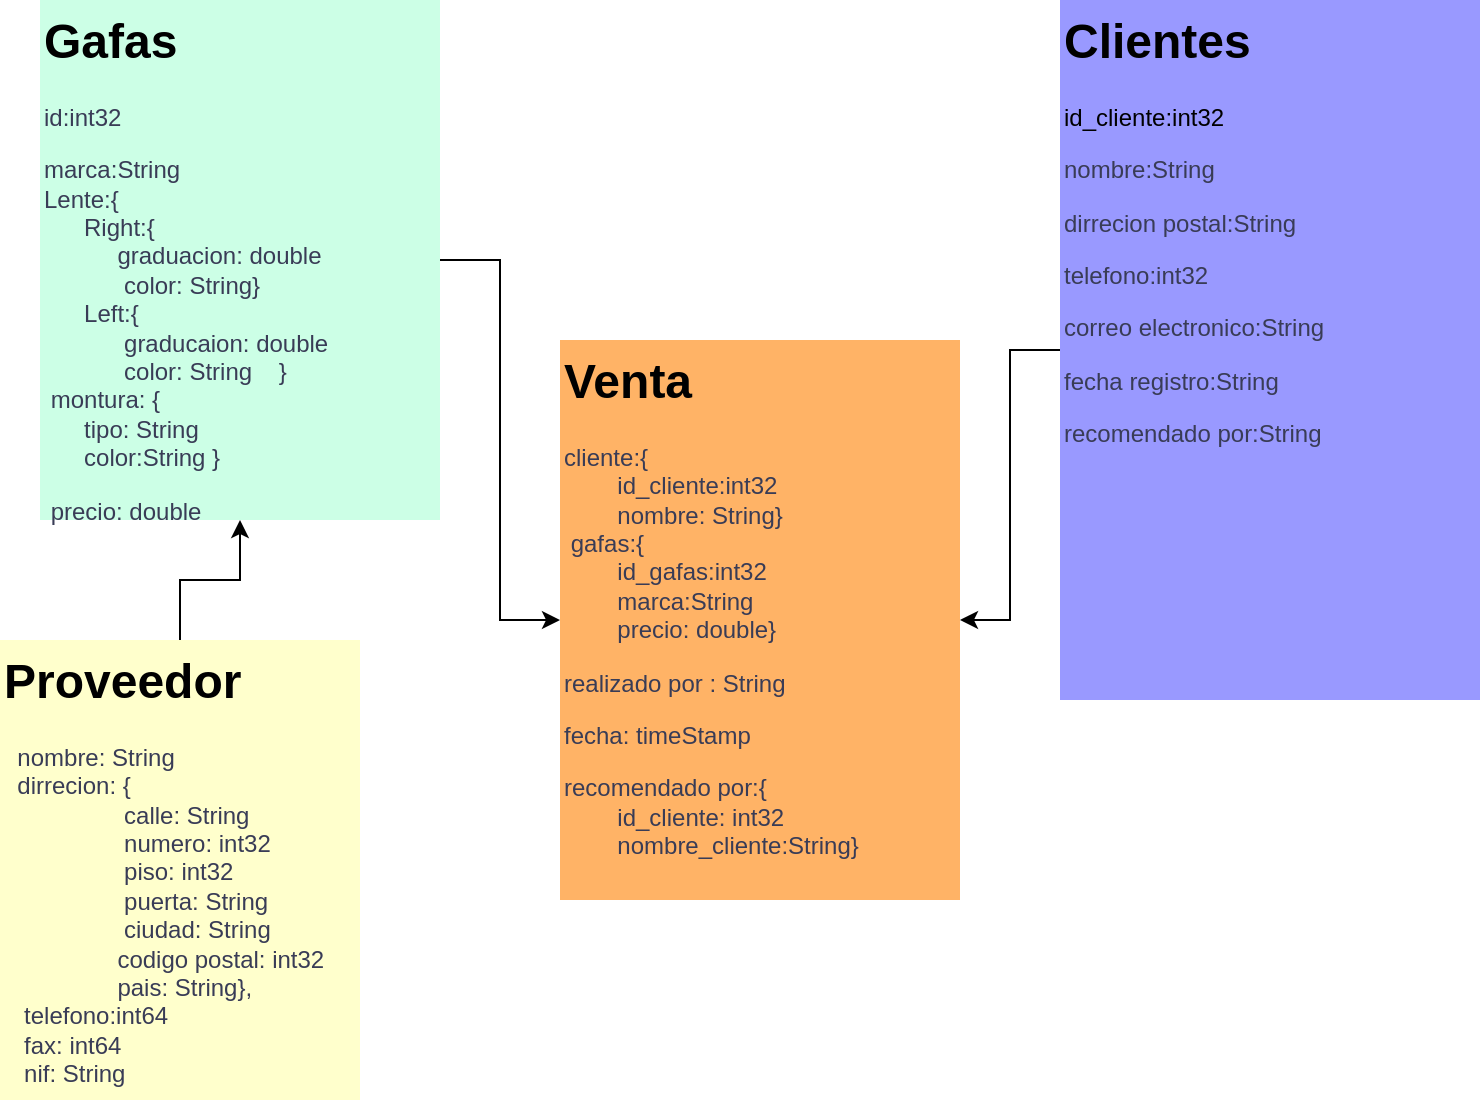 <mxfile version="24.7.1" type="device">
  <diagram name="Página-1" id="MatkJQD9R4HooHNJmUtw">
    <mxGraphModel dx="1290" dy="618" grid="1" gridSize="10" guides="1" tooltips="1" connect="1" arrows="1" fold="1" page="1" pageScale="1" pageWidth="827" pageHeight="1169" math="0" shadow="0">
      <root>
        <mxCell id="0" />
        <mxCell id="1" parent="0" />
        <mxCell id="Ju_BlCZelLr7WBIbb4b8-7" style="edgeStyle=orthogonalEdgeStyle;rounded=0;orthogonalLoop=1;jettySize=auto;html=1;" edge="1" parent="1" source="Ju_BlCZelLr7WBIbb4b8-1" target="Ju_BlCZelLr7WBIbb4b8-4">
          <mxGeometry relative="1" as="geometry" />
        </mxCell>
        <mxCell id="Ju_BlCZelLr7WBIbb4b8-1" value="&lt;h1 style=&quot;margin-top: 0px;&quot;&gt;Gafas&lt;/h1&gt;&lt;h1 style=&quot;color: rgb(57, 60, 86); margin-top: 0px;&quot;&gt;&lt;p style=&quot;font-size: 12px; font-weight: 400;&quot;&gt;id:int32&lt;/p&gt;&lt;p style=&quot;font-size: 12px; font-weight: 400;&quot;&gt;marca:&lt;span style=&quot;background-color: initial;&quot;&gt;String&amp;nbsp; &amp;nbsp; &amp;nbsp; &amp;nbsp; &amp;nbsp; &amp;nbsp; &amp;nbsp; &amp;nbsp; &amp;nbsp; &amp;nbsp; &amp;nbsp; &amp;nbsp; &amp;nbsp; &amp;nbsp; &amp;nbsp; &amp;nbsp; &lt;/span&gt;&lt;span style=&quot;background-color: initial;&quot;&gt;Lente:{&amp;nbsp; &amp;nbsp; &amp;nbsp; &amp;nbsp; &amp;nbsp; &amp;nbsp; &amp;nbsp; &amp;nbsp; &amp;nbsp; &amp;nbsp; &amp;nbsp; &amp;nbsp; &amp;nbsp; &amp;nbsp; &amp;nbsp; &amp;nbsp; &amp;nbsp; &amp;nbsp; &amp;nbsp; &amp;nbsp; &amp;nbsp; &amp;nbsp; &amp;nbsp; &amp;nbsp; &amp;nbsp; &amp;nbsp; &amp;nbsp;&amp;nbsp;&lt;/span&gt;&lt;span style=&quot;background-color: initial;&quot;&gt;Right:{&amp;nbsp; &amp;nbsp; &amp;nbsp; &amp;nbsp; &amp;nbsp; &amp;nbsp; &amp;nbsp; &amp;nbsp; &amp;nbsp; &amp;nbsp; &amp;nbsp; &amp;nbsp; &amp;nbsp; &amp;nbsp; &amp;nbsp; &amp;nbsp; &amp;nbsp; &amp;nbsp; &amp;nbsp; &amp;nbsp; &amp;nbsp; &amp;nbsp; &amp;nbsp; &amp;nbsp; &amp;nbsp; &amp;nbsp; &amp;nbsp;&lt;/span&gt;&lt;span style=&quot;background-color: initial;&quot;&gt;graduacion: double&amp;nbsp; &amp;nbsp; &amp;nbsp; &amp;nbsp; &amp;nbsp; &amp;nbsp; &amp;nbsp; &amp;nbsp; &amp;nbsp; &amp;nbsp; &amp;nbsp; &amp;nbsp; &amp;nbsp; &amp;nbsp; &amp;nbsp;&amp;nbsp;&lt;/span&gt;&lt;span style=&quot;background-color: initial;&quot;&gt;color: String}&amp;nbsp; &amp;nbsp; &amp;nbsp; &amp;nbsp; &amp;nbsp; &amp;nbsp; &amp;nbsp; &amp;nbsp; &amp;nbsp; &amp;nbsp; &amp;nbsp; &amp;nbsp; &amp;nbsp; &amp;nbsp; &amp;nbsp; &amp;nbsp; &lt;/span&gt;&lt;span style=&quot;background-color: initial;&quot;&gt;Left:{&amp;nbsp; &amp;nbsp; &amp;nbsp; &amp;nbsp; &amp;nbsp; &amp;nbsp; &amp;nbsp; &amp;nbsp; &amp;nbsp; &amp;nbsp; &amp;nbsp; &amp;nbsp; &amp;nbsp; &amp;nbsp; &amp;nbsp; &amp;nbsp; &amp;nbsp; &amp;nbsp; &amp;nbsp; &amp;nbsp; &amp;nbsp; &amp;nbsp; &amp;nbsp; &amp;nbsp; &amp;nbsp; &amp;nbsp; &amp;nbsp; &amp;nbsp; &amp;nbsp; &lt;/span&gt;&lt;span style=&quot;background-color: initial;&quot;&gt;graducaion: double&amp;nbsp; &amp;nbsp; &amp;nbsp; &amp;nbsp; &amp;nbsp; &amp;nbsp; &amp;nbsp; &amp;nbsp; &amp;nbsp; &amp;nbsp; &amp;nbsp; &amp;nbsp; &amp;nbsp; &amp;nbsp; &lt;/span&gt;&lt;span style=&quot;background-color: initial;&quot;&gt;color: String&amp;nbsp; &amp;nbsp; }&amp;nbsp; &amp;nbsp; &amp;nbsp; &amp;nbsp; &amp;nbsp; &amp;nbsp; &amp;nbsp; &amp;nbsp; &amp;nbsp; &amp;nbsp; &amp;nbsp;&lt;/span&gt;&lt;span style=&quot;background-color: initial;&quot;&gt;montura: {&amp;nbsp; &amp;nbsp; &amp;nbsp; &amp;nbsp; &amp;nbsp; &amp;nbsp; &amp;nbsp; &amp;nbsp; &amp;nbsp; &amp;nbsp; &amp;nbsp; &amp;nbsp; &amp;nbsp; &amp;nbsp; &amp;nbsp; &amp;nbsp; &amp;nbsp; &amp;nbsp; &amp;nbsp; &amp;nbsp; &amp;nbsp; &amp;nbsp; &amp;nbsp; &amp;nbsp; &lt;/span&gt;&lt;span style=&quot;background-color: initial;&quot;&gt;tipo: String&amp;nbsp; &amp;nbsp; &amp;nbsp; &amp;nbsp; &amp;nbsp; &amp;nbsp; &amp;nbsp; &amp;nbsp; &amp;nbsp; &amp;nbsp; &amp;nbsp; &amp;nbsp; &amp;nbsp; &amp;nbsp; &amp;nbsp; &amp;nbsp; &amp;nbsp; &amp;nbsp; &amp;nbsp; &amp;nbsp; &amp;nbsp; &lt;/span&gt;&lt;span style=&quot;background-color: initial;&quot;&gt;color:String }&lt;/span&gt;&lt;/p&gt;&lt;p style=&quot;font-size: 12px; font-weight: 400;&quot;&gt;&amp;nbsp;precio: double&lt;/p&gt;&lt;/h1&gt;" style="text;html=1;whiteSpace=wrap;overflow=hidden;rounded=0;fillColor=#CCFFE6;" vertex="1" parent="1">
          <mxGeometry x="60" y="30" width="200" height="260" as="geometry" />
        </mxCell>
        <mxCell id="Ju_BlCZelLr7WBIbb4b8-6" style="edgeStyle=orthogonalEdgeStyle;rounded=0;orthogonalLoop=1;jettySize=auto;html=1;" edge="1" parent="1" source="Ju_BlCZelLr7WBIbb4b8-2" target="Ju_BlCZelLr7WBIbb4b8-4">
          <mxGeometry relative="1" as="geometry" />
        </mxCell>
        <mxCell id="Ju_BlCZelLr7WBIbb4b8-2" value="&lt;h1 style=&quot;margin-top: 0px;&quot;&gt;Clientes&lt;/h1&gt;&lt;div&gt;id_cliente:int32&lt;/div&gt;&lt;div&gt;&lt;p style=&quot;color: rgb(57, 60, 86);&quot;&gt;nombre:String&lt;/p&gt;&lt;p style=&quot;color: rgb(57, 60, 86);&quot;&gt;dirrecion postal:&lt;span style=&quot;background-color: initial;&quot;&gt;String&lt;/span&gt;&lt;/p&gt;&lt;p style=&quot;color: rgb(57, 60, 86);&quot;&gt;telefono:int32&lt;/p&gt;&lt;p style=&quot;color: rgb(57, 60, 86);&quot;&gt;correo electronico:&lt;span style=&quot;background-color: initial;&quot;&gt;String&lt;/span&gt;&lt;/p&gt;&lt;p style=&quot;color: rgb(57, 60, 86);&quot;&gt;fecha registro:&lt;span style=&quot;background-color: initial;&quot;&gt;String&lt;/span&gt;&lt;/p&gt;&lt;p style=&quot;color: rgb(57, 60, 86);&quot;&gt;recomendado por:&lt;span style=&quot;background-color: initial;&quot;&gt;String&lt;/span&gt;&lt;/p&gt;&lt;/div&gt;" style="text;html=1;whiteSpace=wrap;overflow=hidden;rounded=0;fillColor=#9999FF;" vertex="1" parent="1">
          <mxGeometry x="570" y="30" width="210" height="350" as="geometry" />
        </mxCell>
        <mxCell id="Ju_BlCZelLr7WBIbb4b8-5" style="edgeStyle=orthogonalEdgeStyle;rounded=0;orthogonalLoop=1;jettySize=auto;html=1;" edge="1" parent="1" source="Ju_BlCZelLr7WBIbb4b8-3" target="Ju_BlCZelLr7WBIbb4b8-1">
          <mxGeometry relative="1" as="geometry" />
        </mxCell>
        <mxCell id="Ju_BlCZelLr7WBIbb4b8-3" value="&lt;h1 style=&quot;margin-top: 0px;&quot;&gt;Proveedor&lt;/h1&gt;&lt;p&gt;&lt;span style=&quot;background-color: initial;&quot;&gt;&amp;nbsp;&amp;nbsp;&lt;/span&gt;&lt;span style=&quot;background-color: initial; color: rgb(57, 60, 86);&quot;&gt;nombre: String&amp;nbsp; &amp;nbsp; &amp;nbsp; &amp;nbsp; &amp;nbsp; &amp;nbsp; &amp;nbsp; &amp;nbsp; &amp;nbsp; &amp;nbsp; &amp;nbsp; &amp;nbsp; &amp;nbsp; &amp;nbsp; &amp;nbsp; &lt;/span&gt;&lt;span style=&quot;background-color: initial; color: rgb(57, 60, 86);&quot;&gt;dirrecion: {&amp;nbsp; &amp;nbsp; &amp;nbsp; &amp;nbsp; &amp;nbsp; &amp;nbsp; &amp;nbsp; &amp;nbsp; &amp;nbsp; &amp;nbsp; &amp;nbsp; &amp;nbsp; &amp;nbsp; &amp;nbsp; &amp;nbsp; &amp;nbsp; &amp;nbsp; &amp;nbsp; &amp;nbsp; &amp;nbsp; &amp;nbsp; &amp;nbsp; &amp;nbsp; &amp;nbsp; &amp;nbsp; &amp;nbsp;&amp;nbsp;&lt;/span&gt;&lt;span style=&quot;background-color: initial; color: rgb(57, 60, 86);&quot;&gt;calle: String&amp;nbsp; &amp;nbsp; &amp;nbsp; &amp;nbsp; &amp;nbsp; &amp;nbsp; &amp;nbsp; &amp;nbsp; &amp;nbsp; &amp;nbsp; &amp;nbsp; &amp;nbsp; &amp;nbsp; &amp;nbsp; &amp;nbsp; &amp;nbsp; &amp;nbsp;&amp;nbsp;&lt;/span&gt;&lt;span style=&quot;background-color: initial; color: rgb(57, 60, 86);&quot;&gt;numero: int32&amp;nbsp; &amp;nbsp; &amp;nbsp; &amp;nbsp; &amp;nbsp; &amp;nbsp; &amp;nbsp; &amp;nbsp; &amp;nbsp; &amp;nbsp; &amp;nbsp; &amp;nbsp; &amp;nbsp; &amp;nbsp; &amp;nbsp; &amp;nbsp;&amp;nbsp;&lt;/span&gt;&lt;span style=&quot;background-color: initial; color: rgb(57, 60, 86);&quot;&gt;piso: int32&amp;nbsp; &amp;nbsp; &amp;nbsp; &amp;nbsp; &amp;nbsp; &amp;nbsp; &amp;nbsp; &amp;nbsp; &amp;nbsp; &amp;nbsp; &amp;nbsp; &amp;nbsp; &amp;nbsp; &amp;nbsp; &amp;nbsp; &amp;nbsp; &amp;nbsp; &amp;nbsp;&amp;nbsp;&lt;/span&gt;&lt;span style=&quot;background-color: initial; color: rgb(57, 60, 86);&quot;&gt;puerta: String&amp;nbsp; &amp;nbsp; &amp;nbsp; &amp;nbsp; &amp;nbsp; &amp;nbsp; &amp;nbsp; &amp;nbsp; &amp;nbsp; &amp;nbsp; &amp;nbsp; &amp;nbsp; &amp;nbsp; &amp;nbsp; &amp;nbsp; &amp;nbsp;&amp;nbsp;&lt;/span&gt;&lt;span style=&quot;background-color: initial; color: rgb(57, 60, 86);&quot;&gt;ciudad: String&amp;nbsp; &amp;nbsp; &amp;nbsp; &amp;nbsp; &amp;nbsp; &amp;nbsp; &amp;nbsp; &amp;nbsp; &amp;nbsp; &amp;nbsp; &amp;nbsp; &amp;nbsp; &amp;nbsp; &amp;nbsp; &amp;nbsp; &amp;nbsp;&lt;/span&gt;&lt;span style=&quot;background-color: initial; color: rgb(57, 60, 86);&quot;&gt;codigo postal: int32&amp;nbsp; &amp;nbsp; &amp;nbsp; &amp;nbsp; &amp;nbsp; &amp;nbsp; &amp;nbsp; &amp;nbsp; &amp;nbsp; &amp;nbsp; &amp;nbsp; &amp;nbsp;&lt;/span&gt;&lt;span style=&quot;background-color: initial; color: rgb(57, 60, 86);&quot;&gt;pais: String&lt;/span&gt;&lt;span style=&quot;background-color: initial; color: rgb(57, 60, 86);&quot;&gt;},&amp;nbsp; &amp;nbsp; &amp;nbsp; &amp;nbsp; &amp;nbsp; &amp;nbsp; &amp;nbsp; &amp;nbsp; &amp;nbsp; &amp;nbsp;&lt;/span&gt;&lt;span style=&quot;background-color: initial; color: rgb(57, 60, 86);&quot;&gt;telefono:int64&amp;nbsp; &amp;nbsp; &amp;nbsp; &amp;nbsp; &amp;nbsp; &amp;nbsp; &amp;nbsp; &amp;nbsp; &amp;nbsp; &amp;nbsp; &amp;nbsp; &amp;nbsp; &amp;nbsp; &amp;nbsp; &amp;nbsp; &amp;nbsp;&lt;/span&gt;&lt;span style=&quot;background-color: initial; color: rgb(57, 60, 86);&quot;&gt;fax: int64&amp;nbsp; &amp;nbsp; &amp;nbsp; &amp;nbsp; &amp;nbsp; &amp;nbsp; &amp;nbsp; &amp;nbsp; &amp;nbsp; &amp;nbsp; &amp;nbsp; &amp;nbsp; &amp;nbsp; &amp;nbsp; &amp;nbsp; &amp;nbsp; &amp;nbsp; &amp;nbsp; &amp;nbsp; &amp;nbsp;&lt;/span&gt;&lt;span style=&quot;background-color: initial; color: rgb(57, 60, 86);&quot;&gt;nif: String&amp;nbsp;&lt;/span&gt;&lt;span style=&quot;background-color: initial;&quot;&gt;&lt;br&gt;&lt;/span&gt;&lt;/p&gt;" style="text;html=1;whiteSpace=wrap;overflow=hidden;rounded=0;fillColor=#FFFFCC;" vertex="1" parent="1">
          <mxGeometry x="40" y="350" width="180" height="230" as="geometry" />
        </mxCell>
        <mxCell id="Ju_BlCZelLr7WBIbb4b8-4" value="&lt;h1 style=&quot;margin-top: 0px;&quot;&gt;Venta&amp;nbsp;&lt;/h1&gt;&lt;p style=&quot;color: rgb(57, 60, 86);&quot;&gt;cliente:{&amp;nbsp; &amp;nbsp; &amp;nbsp; &amp;nbsp; &amp;nbsp; &amp;nbsp; &amp;nbsp; &amp;nbsp; &amp;nbsp; &amp;nbsp; &amp;nbsp; &amp;nbsp; &amp;nbsp; &lt;span style=&quot;white-space: pre;&quot;&gt;&#x9;&lt;/span&gt;&lt;span style=&quot;background-color: initial;&quot;&gt;id_cliente:int32&amp;nbsp; &amp;nbsp; &amp;nbsp; &amp;nbsp; &amp;nbsp;&lt;span style=&quot;white-space: pre;&quot;&gt;&#x9;&lt;/span&gt;&lt;/span&gt;&lt;span style=&quot;background-color: initial;&quot;&gt;nombre: String}&amp;nbsp; &amp;nbsp; &amp;nbsp; &amp;nbsp; &amp;nbsp; &amp;nbsp; &amp;nbsp; &amp;nbsp; &amp;nbsp;gafas:{&amp;nbsp;&lt;span style=&quot;white-space: pre;&quot;&gt;&#x9;&lt;/span&gt;&amp;nbsp; &amp;nbsp; &amp;nbsp; &amp;nbsp; &amp;nbsp; &amp;nbsp; &amp;nbsp; &amp;nbsp; &amp;nbsp; &amp;nbsp; &amp;nbsp; &amp;nbsp; &amp;nbsp; &amp;nbsp;&lt;span style=&quot;white-space: pre;&quot;&gt;&#x9;&lt;/span&gt;id_gafas:int32&amp;nbsp; &amp;nbsp; &amp;nbsp; &amp;nbsp; &amp;nbsp; &amp;nbsp; &amp;nbsp; &lt;span style=&quot;white-space: pre;&quot;&gt;&#x9;&lt;/span&gt;&lt;/span&gt;&lt;span style=&quot;background-color: initial;&quot;&gt;marca:&lt;/span&gt;&lt;span style=&quot;background-color: initial;&quot;&gt;String&amp;nbsp; &amp;nbsp; &amp;nbsp; &amp;nbsp; &amp;nbsp; &amp;nbsp; &amp;nbsp; &amp;nbsp; &amp;nbsp; &amp;nbsp; &amp;nbsp; &amp;nbsp; &lt;span style=&quot;white-space: pre;&quot;&gt;&#x9;&lt;/span&gt;&lt;/span&gt;&lt;span style=&quot;background-color: initial;&quot;&gt;precio: double}&lt;/span&gt;&lt;/p&gt;&lt;p style=&quot;color: rgb(57, 60, 86);&quot;&gt;realizado por :&amp;nbsp;&lt;span style=&quot;background-color: initial;&quot;&gt;String&lt;/span&gt;&lt;/p&gt;&lt;p style=&quot;color: rgb(57, 60, 86);&quot;&gt;fecha: timeStamp&lt;/p&gt;&lt;p style=&quot;color: rgb(57, 60, 86);&quot;&gt;recomendado por:{&amp;nbsp; &amp;nbsp; &amp;nbsp; &amp;nbsp; &amp;nbsp; &amp;nbsp; &amp;nbsp; &amp;nbsp; &amp;nbsp; &amp;nbsp; &amp;nbsp; &amp;nbsp;&lt;span style=&quot;white-space: pre;&quot;&gt;&#x9;&lt;/span&gt;&lt;span style=&quot;background-color: initial;&quot;&gt;id_cliente: int32&amp;nbsp; &amp;nbsp; &amp;nbsp; &amp;nbsp; &amp;nbsp; &amp;nbsp; &amp;nbsp; &amp;nbsp; &lt;span style=&quot;white-space: pre;&quot;&gt;&#x9;&lt;/span&gt;&lt;/span&gt;&lt;span style=&quot;background-color: initial;&quot;&gt;nombre_cliente:String&lt;/span&gt;&lt;span style=&quot;background-color: initial;&quot;&gt;}&lt;/span&gt;&lt;/p&gt;" style="text;html=1;whiteSpace=wrap;overflow=hidden;rounded=0;fillColor=#FFB366;" vertex="1" parent="1">
          <mxGeometry x="320" y="200" width="200" height="280" as="geometry" />
        </mxCell>
      </root>
    </mxGraphModel>
  </diagram>
</mxfile>
